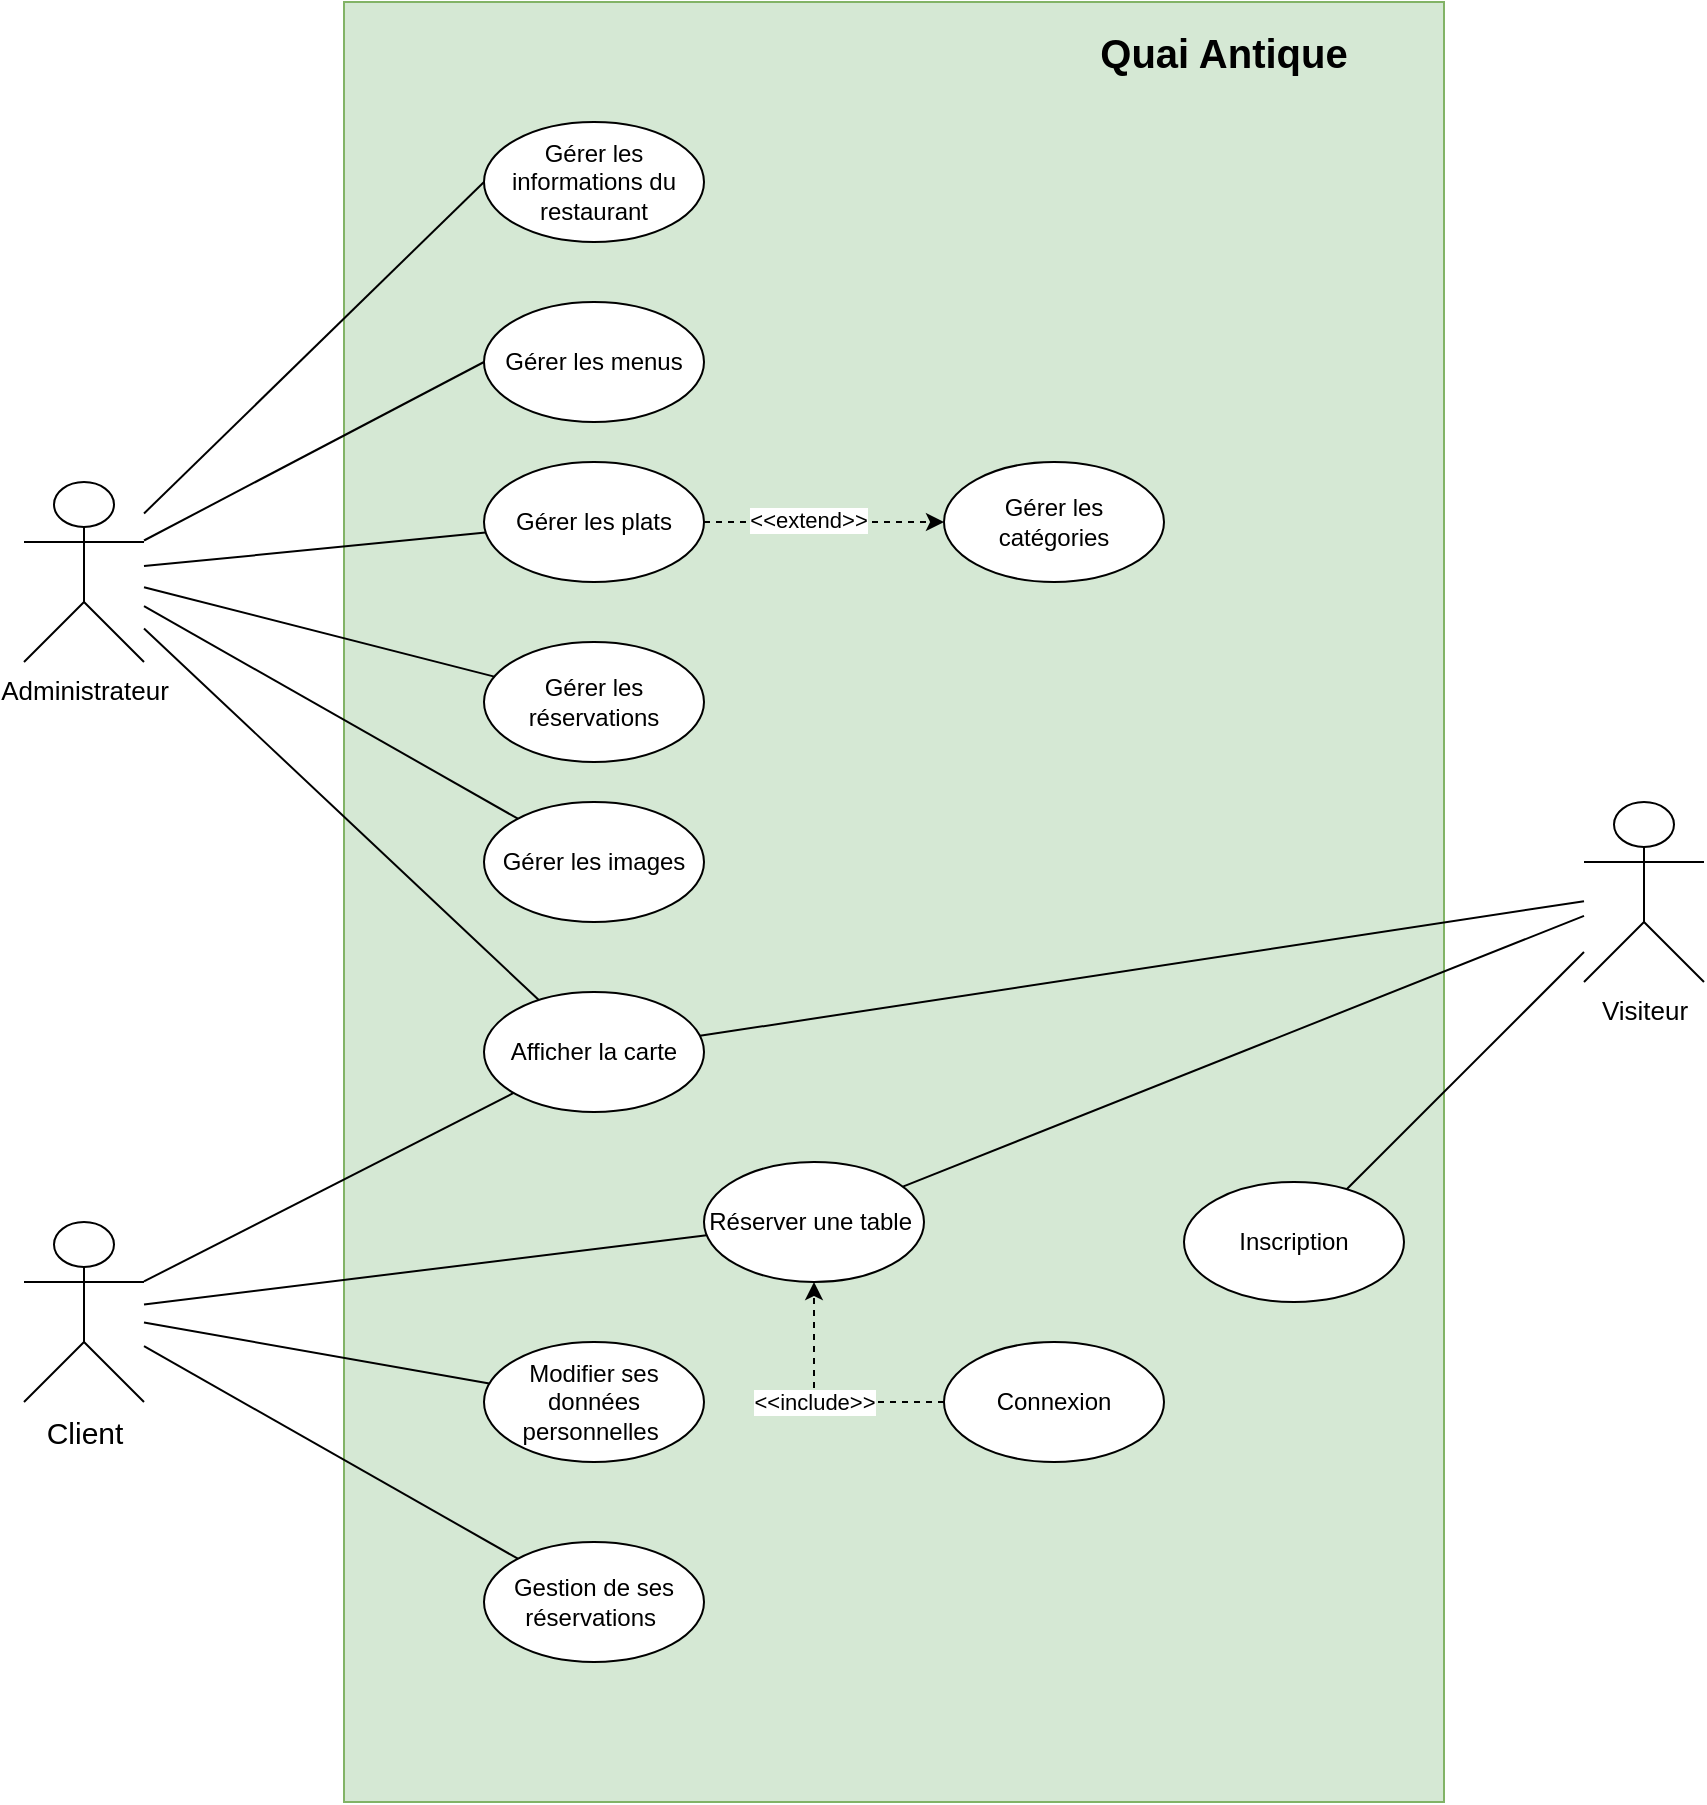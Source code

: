<mxfile version="27.0.9">
  <diagram name="Page-1" id="ITFYHicdbRpaUVDZASu8">
    <mxGraphModel dx="1310" dy="1002" grid="1" gridSize="10" guides="1" tooltips="1" connect="1" arrows="1" fold="1" page="1" pageScale="1" pageWidth="827" pageHeight="1169" math="0" shadow="0">
      <root>
        <mxCell id="0" />
        <mxCell id="1" parent="0" />
        <mxCell id="_G3g5uM6ULP5Mstr5q0o-2" value="" style="rounded=0;whiteSpace=wrap;html=1;fillColor=#d5e8d4;strokeColor=#82b366;" vertex="1" parent="1">
          <mxGeometry x="260" y="50" width="550" height="900" as="geometry" />
        </mxCell>
        <mxCell id="_G3g5uM6ULP5Mstr5q0o-3" value="&lt;font style=&quot;font-size: 20px;&quot;&gt;Quai Antique&lt;/font&gt;" style="text;html=1;align=center;verticalAlign=middle;whiteSpace=wrap;rounded=0;fontStyle=1;fontSize=15;" vertex="1" parent="1">
          <mxGeometry x="620" y="60" width="160" height="30" as="geometry" />
        </mxCell>
        <mxCell id="_G3g5uM6ULP5Mstr5q0o-23" style="rounded=0;orthogonalLoop=1;jettySize=auto;html=1;entryX=0;entryY=0.5;entryDx=0;entryDy=0;endArrow=none;startFill=0;" edge="1" parent="1" source="_G3g5uM6ULP5Mstr5q0o-4" target="_G3g5uM6ULP5Mstr5q0o-8">
          <mxGeometry relative="1" as="geometry" />
        </mxCell>
        <mxCell id="_G3g5uM6ULP5Mstr5q0o-24" style="rounded=0;orthogonalLoop=1;jettySize=auto;html=1;entryX=0;entryY=0.5;entryDx=0;entryDy=0;endArrow=none;startFill=0;" edge="1" parent="1" source="_G3g5uM6ULP5Mstr5q0o-4" target="_G3g5uM6ULP5Mstr5q0o-9">
          <mxGeometry relative="1" as="geometry" />
        </mxCell>
        <mxCell id="_G3g5uM6ULP5Mstr5q0o-25" style="rounded=0;orthogonalLoop=1;jettySize=auto;html=1;endArrow=none;startFill=0;" edge="1" parent="1" source="_G3g5uM6ULP5Mstr5q0o-4" target="_G3g5uM6ULP5Mstr5q0o-10">
          <mxGeometry relative="1" as="geometry" />
        </mxCell>
        <mxCell id="_G3g5uM6ULP5Mstr5q0o-26" style="rounded=0;orthogonalLoop=1;jettySize=auto;html=1;endArrow=none;startFill=0;" edge="1" parent="1" source="_G3g5uM6ULP5Mstr5q0o-4" target="_G3g5uM6ULP5Mstr5q0o-11">
          <mxGeometry relative="1" as="geometry" />
        </mxCell>
        <mxCell id="_G3g5uM6ULP5Mstr5q0o-28" style="rounded=0;orthogonalLoop=1;jettySize=auto;html=1;endArrow=none;startFill=0;" edge="1" parent="1" source="_G3g5uM6ULP5Mstr5q0o-4" target="_G3g5uM6ULP5Mstr5q0o-13">
          <mxGeometry relative="1" as="geometry" />
        </mxCell>
        <mxCell id="_G3g5uM6ULP5Mstr5q0o-4" value="Administrateur" style="shape=umlActor;verticalLabelPosition=bottom;verticalAlign=top;html=1;outlineConnect=0;fontSize=13;" vertex="1" parent="1">
          <mxGeometry x="100" y="290" width="60" height="90" as="geometry" />
        </mxCell>
        <mxCell id="_G3g5uM6ULP5Mstr5q0o-31" style="rounded=0;orthogonalLoop=1;jettySize=auto;html=1;endArrow=none;startFill=0;" edge="1" parent="1" source="_G3g5uM6ULP5Mstr5q0o-5" target="_G3g5uM6ULP5Mstr5q0o-13">
          <mxGeometry relative="1" as="geometry" />
        </mxCell>
        <mxCell id="_G3g5uM6ULP5Mstr5q0o-32" style="rounded=0;orthogonalLoop=1;jettySize=auto;html=1;endArrow=none;startFill=0;" edge="1" parent="1" source="_G3g5uM6ULP5Mstr5q0o-5" target="_G3g5uM6ULP5Mstr5q0o-17">
          <mxGeometry relative="1" as="geometry" />
        </mxCell>
        <mxCell id="_G3g5uM6ULP5Mstr5q0o-33" style="rounded=0;orthogonalLoop=1;jettySize=auto;html=1;endArrow=none;startFill=0;" edge="1" parent="1" source="_G3g5uM6ULP5Mstr5q0o-5" target="_G3g5uM6ULP5Mstr5q0o-18">
          <mxGeometry relative="1" as="geometry" />
        </mxCell>
        <mxCell id="_G3g5uM6ULP5Mstr5q0o-34" style="rounded=0;orthogonalLoop=1;jettySize=auto;html=1;endArrow=none;startFill=0;" edge="1" parent="1" source="_G3g5uM6ULP5Mstr5q0o-5" target="_G3g5uM6ULP5Mstr5q0o-19">
          <mxGeometry relative="1" as="geometry" />
        </mxCell>
        <mxCell id="_G3g5uM6ULP5Mstr5q0o-5" value="&lt;font style=&quot;font-size: 15px;&quot;&gt;Client&lt;/font&gt;" style="shape=umlActor;verticalLabelPosition=bottom;verticalAlign=top;html=1;outlineConnect=0;fontSize=13;" vertex="1" parent="1">
          <mxGeometry x="100" y="660" width="60" height="90" as="geometry" />
        </mxCell>
        <mxCell id="_G3g5uM6ULP5Mstr5q0o-37" style="rounded=0;orthogonalLoop=1;jettySize=auto;html=1;endArrow=none;startFill=0;" edge="1" parent="1" source="_G3g5uM6ULP5Mstr5q0o-6" target="_G3g5uM6ULP5Mstr5q0o-21">
          <mxGeometry relative="1" as="geometry" />
        </mxCell>
        <mxCell id="_G3g5uM6ULP5Mstr5q0o-38" style="rounded=0;orthogonalLoop=1;jettySize=auto;html=1;endArrow=none;startFill=0;" edge="1" parent="1" source="_G3g5uM6ULP5Mstr5q0o-6" target="_G3g5uM6ULP5Mstr5q0o-13">
          <mxGeometry relative="1" as="geometry" />
        </mxCell>
        <mxCell id="_G3g5uM6ULP5Mstr5q0o-39" style="rounded=0;orthogonalLoop=1;jettySize=auto;html=1;endArrow=none;startFill=0;" edge="1" parent="1" source="_G3g5uM6ULP5Mstr5q0o-6" target="_G3g5uM6ULP5Mstr5q0o-19">
          <mxGeometry relative="1" as="geometry" />
        </mxCell>
        <mxCell id="_G3g5uM6ULP5Mstr5q0o-6" value="Visiteur" style="shape=umlActor;verticalLabelPosition=bottom;verticalAlign=top;html=1;outlineConnect=0;fontSize=13;" vertex="1" parent="1">
          <mxGeometry x="880" y="450" width="60" height="90" as="geometry" />
        </mxCell>
        <mxCell id="_G3g5uM6ULP5Mstr5q0o-8" value="Gérer les informations du restaurant" style="ellipse;whiteSpace=wrap;html=1;" vertex="1" parent="1">
          <mxGeometry x="330" y="110" width="110" height="60" as="geometry" />
        </mxCell>
        <mxCell id="_G3g5uM6ULP5Mstr5q0o-9" value="Gérer les menus" style="ellipse;whiteSpace=wrap;html=1;" vertex="1" parent="1">
          <mxGeometry x="330" y="200" width="110" height="60" as="geometry" />
        </mxCell>
        <mxCell id="_G3g5uM6ULP5Mstr5q0o-29" style="edgeStyle=orthogonalEdgeStyle;rounded=0;orthogonalLoop=1;jettySize=auto;html=1;dashed=1;" edge="1" parent="1" source="_G3g5uM6ULP5Mstr5q0o-10" target="_G3g5uM6ULP5Mstr5q0o-22">
          <mxGeometry relative="1" as="geometry" />
        </mxCell>
        <mxCell id="_G3g5uM6ULP5Mstr5q0o-30" value="&amp;lt;&amp;lt;extend&amp;gt;&amp;gt;" style="edgeLabel;html=1;align=center;verticalAlign=middle;resizable=0;points=[];" vertex="1" connectable="0" parent="_G3g5uM6ULP5Mstr5q0o-29">
          <mxGeometry x="-0.142" y="1" relative="1" as="geometry">
            <mxPoint as="offset" />
          </mxGeometry>
        </mxCell>
        <mxCell id="_G3g5uM6ULP5Mstr5q0o-10" value="Gérer les plats" style="ellipse;whiteSpace=wrap;html=1;" vertex="1" parent="1">
          <mxGeometry x="330" y="280" width="110" height="60" as="geometry" />
        </mxCell>
        <mxCell id="_G3g5uM6ULP5Mstr5q0o-11" value="Gérer les ré&lt;span style=&quot;color: rgba(0, 0, 0, 0); font-family: monospace; font-size: 0px; text-align: start; text-wrap-mode: nowrap;&quot;&gt;%3CmxGraphModel%3E%3Croot%3E%3CmxCell%20id%3D%220%22%2F%3E%3CmxCell%20id%3D%221%22%20parent%3D%220%22%2F%3E%3CmxCell%20id%3D%222%22%20value%3D%22G%C3%A9rer%20les%20plats%22%20style%3D%22ellipse%3BwhiteSpace%3Dwrap%3Bhtml%3D1%3B%22%20vertex%3D%221%22%20parent%3D%221%22%3E%3CmxGeometry%20x%3D%22330%22%20y%3D%22270%22%20width%3D%22110%22%20height%3D%2260%22%20as%3D%22geometry%22%2F%3E%3C%2FmxCell%3E%3C%2Froot%3E%3C%2FmxGraphModel%3E&lt;/span&gt;servations" style="ellipse;whiteSpace=wrap;html=1;" vertex="1" parent="1">
          <mxGeometry x="330" y="370" width="110" height="60" as="geometry" />
        </mxCell>
        <mxCell id="_G3g5uM6ULP5Mstr5q0o-12" value="Gérer les images" style="ellipse;whiteSpace=wrap;html=1;" vertex="1" parent="1">
          <mxGeometry x="330" y="450" width="110" height="60" as="geometry" />
        </mxCell>
        <mxCell id="_G3g5uM6ULP5Mstr5q0o-13" value="Afficher la carte" style="ellipse;whiteSpace=wrap;html=1;" vertex="1" parent="1">
          <mxGeometry x="330" y="545" width="110" height="60" as="geometry" />
        </mxCell>
        <mxCell id="_G3g5uM6ULP5Mstr5q0o-17" value="Modifier s&lt;span style=&quot;background-color: transparent; color: light-dark(rgb(0, 0, 0), rgb(255, 255, 255));&quot;&gt;es données personnelles&amp;nbsp;&lt;/span&gt;" style="ellipse;whiteSpace=wrap;html=1;" vertex="1" parent="1">
          <mxGeometry x="330" y="720" width="110" height="60" as="geometry" />
        </mxCell>
        <mxCell id="_G3g5uM6ULP5Mstr5q0o-18" value="Gestion de ses réservations&amp;nbsp;" style="ellipse;whiteSpace=wrap;html=1;" vertex="1" parent="1">
          <mxGeometry x="330" y="820" width="110" height="60" as="geometry" />
        </mxCell>
        <mxCell id="_G3g5uM6ULP5Mstr5q0o-19" value="Réserver une table&amp;nbsp;" style="ellipse;whiteSpace=wrap;html=1;" vertex="1" parent="1">
          <mxGeometry x="440" y="630" width="110" height="60" as="geometry" />
        </mxCell>
        <mxCell id="_G3g5uM6ULP5Mstr5q0o-35" style="edgeStyle=orthogonalEdgeStyle;rounded=0;orthogonalLoop=1;jettySize=auto;html=1;dashed=1;" edge="1" parent="1" source="_G3g5uM6ULP5Mstr5q0o-20" target="_G3g5uM6ULP5Mstr5q0o-19">
          <mxGeometry relative="1" as="geometry" />
        </mxCell>
        <mxCell id="_G3g5uM6ULP5Mstr5q0o-36" value="&amp;lt;&amp;lt;include&amp;gt;&amp;gt;" style="edgeLabel;html=1;align=center;verticalAlign=middle;resizable=0;points=[];" vertex="1" connectable="0" parent="_G3g5uM6ULP5Mstr5q0o-35">
          <mxGeometry x="0.046" relative="1" as="geometry">
            <mxPoint as="offset" />
          </mxGeometry>
        </mxCell>
        <mxCell id="_G3g5uM6ULP5Mstr5q0o-20" value="Connexion" style="ellipse;whiteSpace=wrap;html=1;" vertex="1" parent="1">
          <mxGeometry x="560" y="720" width="110" height="60" as="geometry" />
        </mxCell>
        <mxCell id="_G3g5uM6ULP5Mstr5q0o-21" value="Inscription" style="ellipse;whiteSpace=wrap;html=1;" vertex="1" parent="1">
          <mxGeometry x="680" y="640" width="110" height="60" as="geometry" />
        </mxCell>
        <mxCell id="_G3g5uM6ULP5Mstr5q0o-22" value="Gérer les catégories" style="ellipse;whiteSpace=wrap;html=1;" vertex="1" parent="1">
          <mxGeometry x="560" y="280" width="110" height="60" as="geometry" />
        </mxCell>
        <mxCell id="_G3g5uM6ULP5Mstr5q0o-27" style="rounded=0;orthogonalLoop=1;jettySize=auto;html=1;endArrow=none;startFill=0;" edge="1" parent="1" source="_G3g5uM6ULP5Mstr5q0o-4" target="_G3g5uM6ULP5Mstr5q0o-12">
          <mxGeometry relative="1" as="geometry">
            <mxPoint x="220" y="350" as="sourcePoint" />
            <mxPoint x="395" y="394" as="targetPoint" />
          </mxGeometry>
        </mxCell>
      </root>
    </mxGraphModel>
  </diagram>
</mxfile>
